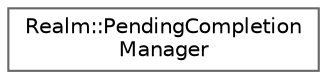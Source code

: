 digraph "Graphical Class Hierarchy"
{
 // LATEX_PDF_SIZE
  bgcolor="transparent";
  edge [fontname=Helvetica,fontsize=10,labelfontname=Helvetica,labelfontsize=10];
  node [fontname=Helvetica,fontsize=10,shape=box,height=0.2,width=0.4];
  rankdir="LR";
  Node0 [id="Node000000",label="Realm::PendingCompletion\lManager",height=0.2,width=0.4,color="grey40", fillcolor="white", style="filled",URL="$classRealm_1_1PendingCompletionManager.html",tooltip=" "];
}
